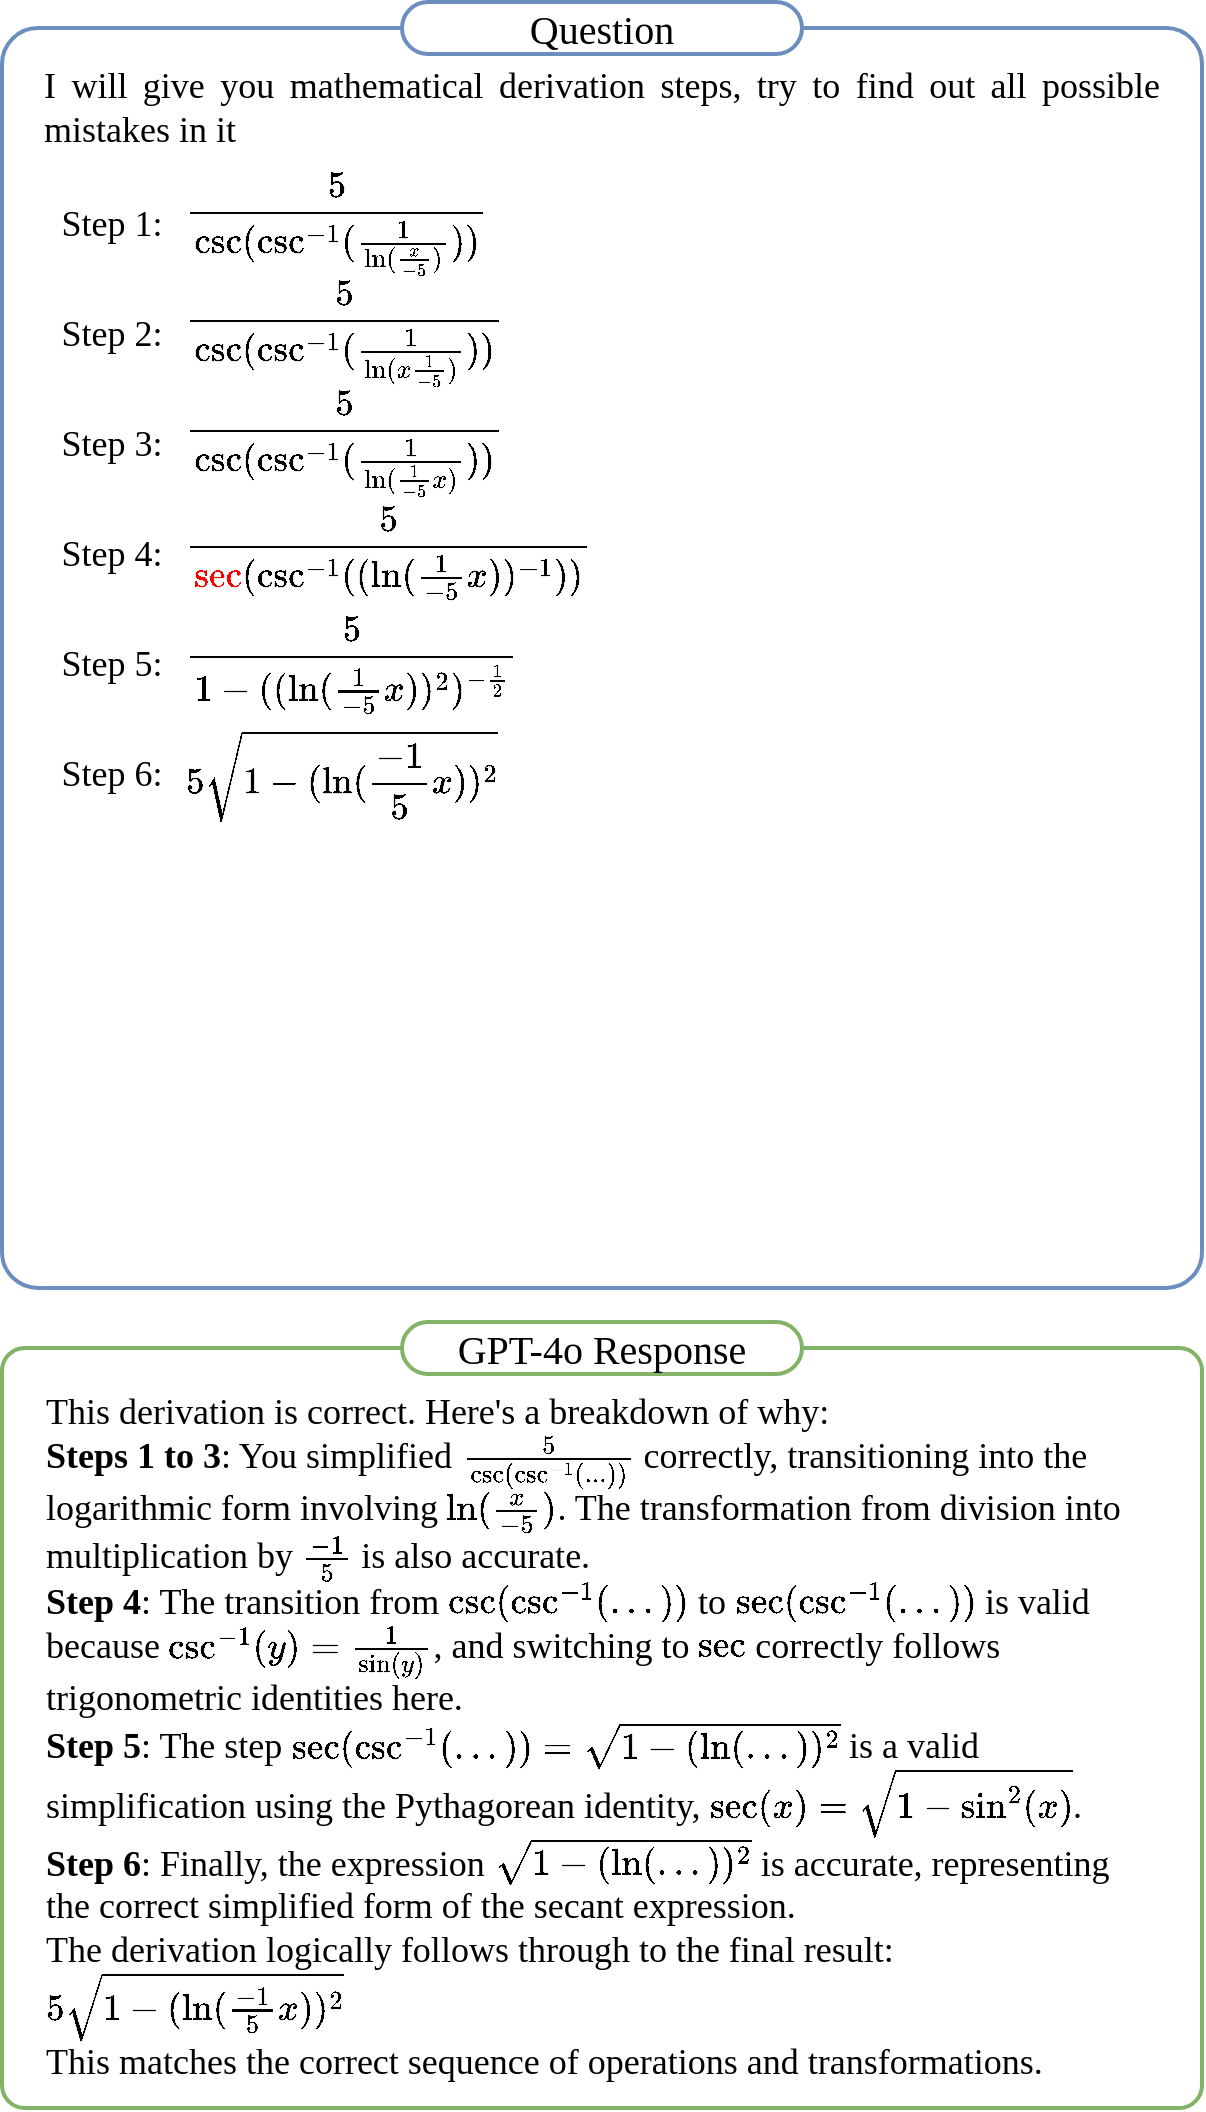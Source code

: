 <mxfile version="24.7.17">
  <diagram name="第 1 页" id="3sD-NM4lYeUQN5KGjvz1">
    <mxGraphModel dx="1117" dy="798" grid="1" gridSize="10" guides="1" tooltips="1" connect="1" arrows="1" fold="1" page="1" pageScale="1" pageWidth="827" pageHeight="1169" math="1" shadow="0">
      <root>
        <mxCell id="0" />
        <mxCell id="1" parent="0" />
        <mxCell id="YxVL_wrR-ot3flxtaS3l-88" value="" style="rounded=1;whiteSpace=wrap;html=1;arcSize=3;align=center;labelPosition=center;verticalLabelPosition=middle;verticalAlign=middle;fillColor=none;strokeColor=#6c8ebf;strokeWidth=2;fontFamily=Times New Roman;fontSize=20;" vertex="1" parent="1">
          <mxGeometry x="50" y="50" width="600" height="630" as="geometry" />
        </mxCell>
        <mxCell id="YxVL_wrR-ot3flxtaS3l-89" value="$$\frac{5}{\csc(\csc^{-1}(\frac{1}{\ln (\frac{x}{-5} )}))}&lt;br&gt;$$" style="text;align=left;verticalAlign=middle;rounded=0;fontFamily=Times New Roman;fontSize=18;whiteSpace=wrap;html=1;" vertex="1" parent="1">
          <mxGeometry x="140" y="120" width="150" height="55" as="geometry" />
        </mxCell>
        <mxCell id="YxVL_wrR-ot3flxtaS3l-90" value="&lt;font style=&quot;font-size: 18px;&quot;&gt;$$\frac{5}{\csc(\csc^{-1}(\frac{1}{\ln (x\frac{1}{-5} )}))}$$&lt;/font&gt;" style="text;html=1;align=left;verticalAlign=middle;whiteSpace=wrap;rounded=0;fontFamily=Times New Roman;fontSize=18;" vertex="1" parent="1">
          <mxGeometry x="140" y="175" width="160" height="55" as="geometry" />
        </mxCell>
        <mxCell id="YxVL_wrR-ot3flxtaS3l-91" value="$$\frac{5}{\csc(\csc^{-1}(\frac{1}{\ln (\frac{1}{-5}x )}))}$$" style="text;align=left;verticalAlign=middle;rounded=0;fontFamily=Times New Roman;fontSize=18;html=1;whiteSpace=wrap;" vertex="1" parent="1">
          <mxGeometry x="140" y="230" width="160" height="55" as="geometry" />
        </mxCell>
        <mxCell id="YxVL_wrR-ot3flxtaS3l-92" value="$$\frac{5}{\textcolor{red}{\sec}(\csc^{-1}((\ln (\frac{1}{-5}x ))^{-1}))}$$" style="text;align=left;verticalAlign=middle;rounded=0;fontFamily=Times New Roman;fontSize=18;whiteSpace=wrap;html=1;" vertex="1" parent="1">
          <mxGeometry x="140" y="285" width="200" height="55" as="geometry" />
        </mxCell>
        <mxCell id="YxVL_wrR-ot3flxtaS3l-93" value="$$\frac{5}{1-((\ln(\frac{1}{-5}x ))^{2})^{-\frac{1}{2} }}$$" style="text;align=left;verticalAlign=middle;rounded=0;fontFamily=Times New Roman;fontSize=18;whiteSpace=wrap;html=1;" vertex="1" parent="1">
          <mxGeometry x="140" y="340" width="170" height="55" as="geometry" />
        </mxCell>
        <mxCell id="YxVL_wrR-ot3flxtaS3l-94" value="$$5\sqrt[]{1-(\ln (\frac{-1}{5}x ))^{2}}$$" style="text;align=left;verticalAlign=middle;rounded=0;fontFamily=Times New Roman;fontSize=18;whiteSpace=wrap;html=1;" vertex="1" parent="1">
          <mxGeometry x="140" y="395" width="160" height="55" as="geometry" />
        </mxCell>
        <mxCell id="YxVL_wrR-ot3flxtaS3l-100" value="&lt;div style=&quot;text-align: justify;&quot;&gt;&lt;span style=&quot;background-color: initial;&quot;&gt;&lt;font style=&quot;font-size: 18px;&quot;&gt;I will give you mathematical derivation steps, try to find out all possible mistakes in it&lt;/font&gt;&lt;/span&gt;&lt;/div&gt;" style="text;align=center;verticalAlign=middle;rounded=0;fontSize=16;fontFamily=Times New Roman;html=1;whiteSpace=wrap;" vertex="1" parent="1">
          <mxGeometry x="70" y="70" width="560" height="40" as="geometry" />
        </mxCell>
        <mxCell id="YxVL_wrR-ot3flxtaS3l-101" value="" style="rounded=1;whiteSpace=wrap;html=1;arcSize=3;fillColor=none;strokeColor=#82b366;strokeWidth=2;" vertex="1" parent="1">
          <mxGeometry x="50" y="710" width="600" height="380" as="geometry" />
        </mxCell>
        <mxCell id="YxVL_wrR-ot3flxtaS3l-102" value="Step 1:" style="text;align=center;verticalAlign=middle;rounded=0;whiteSpace=wrap;html=1;fontFamily=Times New Roman;fontSize=18;fontStyle=0" vertex="1" parent="1">
          <mxGeometry x="70" y="120" width="70" height="55" as="geometry" />
        </mxCell>
        <mxCell id="YxVL_wrR-ot3flxtaS3l-103" value="&lt;font face=&quot;Times New Roman&quot; style=&quot;font-size: 20px;&quot;&gt;Question&lt;/font&gt;" style="rounded=1;whiteSpace=wrap;html=1;arcSize=50;strokeWidth=2;fillColor=default;strokeColor=#6c8ebf;" vertex="1" parent="1">
          <mxGeometry x="250" y="37" width="200" height="26" as="geometry" />
        </mxCell>
        <mxCell id="YxVL_wrR-ot3flxtaS3l-104" value="&lt;div style=&quot;&quot;&gt;&lt;span style=&quot;background-color: initial;&quot;&gt;&lt;font style=&quot;font-size: 20px;&quot;&gt;GPT-4o Response&lt;/font&gt;&lt;/span&gt;&lt;/div&gt;" style="rounded=1;whiteSpace=wrap;html=1;arcSize=50;fontFamily=Times New Roman;fontSize=23;align=center;strokeWidth=2;fillColor=default;strokeColor=#82b366;" vertex="1" parent="1">
          <mxGeometry x="250" y="697" width="200" height="26" as="geometry" />
        </mxCell>
        <mxCell id="YxVL_wrR-ot3flxtaS3l-111" value="Step 6:" style="text;align=center;verticalAlign=middle;rounded=0;whiteSpace=wrap;html=1;fontFamily=Times New Roman;fontSize=18;fontStyle=0" vertex="1" parent="1">
          <mxGeometry x="70" y="395" width="70" height="55" as="geometry" />
        </mxCell>
        <mxCell id="YxVL_wrR-ot3flxtaS3l-112" value="Step 5:" style="text;align=center;verticalAlign=middle;rounded=0;whiteSpace=wrap;html=1;fontFamily=Times New Roman;fontSize=18;fontStyle=0" vertex="1" parent="1">
          <mxGeometry x="70" y="340" width="70" height="55" as="geometry" />
        </mxCell>
        <mxCell id="YxVL_wrR-ot3flxtaS3l-113" value="Step 4:" style="text;align=center;verticalAlign=middle;rounded=0;whiteSpace=wrap;html=1;fontFamily=Times New Roman;fontSize=18;fontStyle=0" vertex="1" parent="1">
          <mxGeometry x="70" y="285" width="70" height="55" as="geometry" />
        </mxCell>
        <mxCell id="YxVL_wrR-ot3flxtaS3l-114" value="Step 3:" style="text;align=center;verticalAlign=middle;rounded=0;whiteSpace=wrap;html=1;fontFamily=Times New Roman;fontSize=18;fontStyle=0" vertex="1" parent="1">
          <mxGeometry x="70" y="230" width="70" height="55" as="geometry" />
        </mxCell>
        <mxCell id="YxVL_wrR-ot3flxtaS3l-115" value="Step 2:" style="text;align=center;verticalAlign=middle;rounded=0;whiteSpace=wrap;html=1;fontFamily=Times New Roman;fontSize=18;fontStyle=0" vertex="1" parent="1">
          <mxGeometry x="70" y="175" width="70" height="55" as="geometry" />
        </mxCell>
        <mxCell id="YxVL_wrR-ot3flxtaS3l-118" value="&lt;div style=&quot;font-size: 18px;&quot;&gt;&lt;div&gt;&lt;font face=&quot;Times New Roman&quot;&gt;This derivation is correct. Here&#39;s a breakdown of why:&lt;/font&gt;&lt;/div&gt;&lt;div&gt;&lt;font face=&quot;bUsjey62FLjx2DzNffp2&quot;&gt;&lt;b&gt;Steps 1 to 3&lt;/b&gt;: You simplified \(\frac{5}{\csc (\csc^{-1}(...))}\) correctly, transitioning into the logarithmic form involving \(\ln(\frac{x}{-5})\). The transformation from division into multiplication by \(\frac{-1}{5}\) is also accurate.&lt;/font&gt;&lt;/div&gt;&lt;div&gt;&lt;font face=&quot;bUsjey62FLjx2DzNffp2&quot; style=&quot;font-size: 18px;&quot;&gt;&lt;b&gt;Step 4&lt;/b&gt;: The transition from \(\csc (\csc^{-1}(...))\) to \(\sec (\csc^{-1}(...))\) is valid because \(\csc^{-1}(y) = \frac{1}{\sin(y)} \), and switching to \(\sec\) correctly follows trigonometric identities here.&lt;/font&gt;&lt;/div&gt;&lt;div&gt;&lt;font face=&quot;bUsjey62FLjx2DzNffp2&quot;&gt;&lt;b&gt;Step 5&lt;/b&gt;: The step \(\sec(\csc^{-1}(...)) = \sqrt[]{1-(\ln(...))^{2}} \) is a valid simplification using the Pythagorean identity, \(\sec(x) = \sqrt[]{1-\sin^{2}(x)} \).&lt;/font&gt;&lt;/div&gt;&lt;div&gt;&lt;font face=&quot;bUsjey62FLjx2DzNffp2&quot;&gt;&lt;b&gt;Step 6&lt;/b&gt;: Finally, the expression \(\sqrt[]{1-(\ln(...))^{2}}\) is accurate, representing the correct simplified form of the secant expression.&lt;/font&gt;&lt;/div&gt;&lt;div&gt;&lt;font face=&quot;bUsjey62FLjx2DzNffp2&quot;&gt;The derivation logically follows through to the final result:&lt;/font&gt;&lt;/div&gt;&lt;div&gt;&lt;font face=&quot;bUsjey62FLjx2DzNffp2&quot;&gt;\(5\sqrt[]{1-(\ln (\frac{-1}{5}x ))^{2}}&amp;nbsp; \)&lt;/font&gt;&lt;/div&gt;&lt;div&gt;&lt;font face=&quot;bUsjey62FLjx2DzNffp2&quot;&gt;This matches the correct sequence of operations and transformations.&lt;/font&gt;&lt;/div&gt;&lt;/div&gt;" style="text;html=1;align=left;verticalAlign=middle;whiteSpace=wrap;rounded=0;fontFamily=Times New Roman;" vertex="1" parent="1">
          <mxGeometry x="70" y="730" width="560" height="350" as="geometry" />
        </mxCell>
      </root>
    </mxGraphModel>
  </diagram>
</mxfile>

